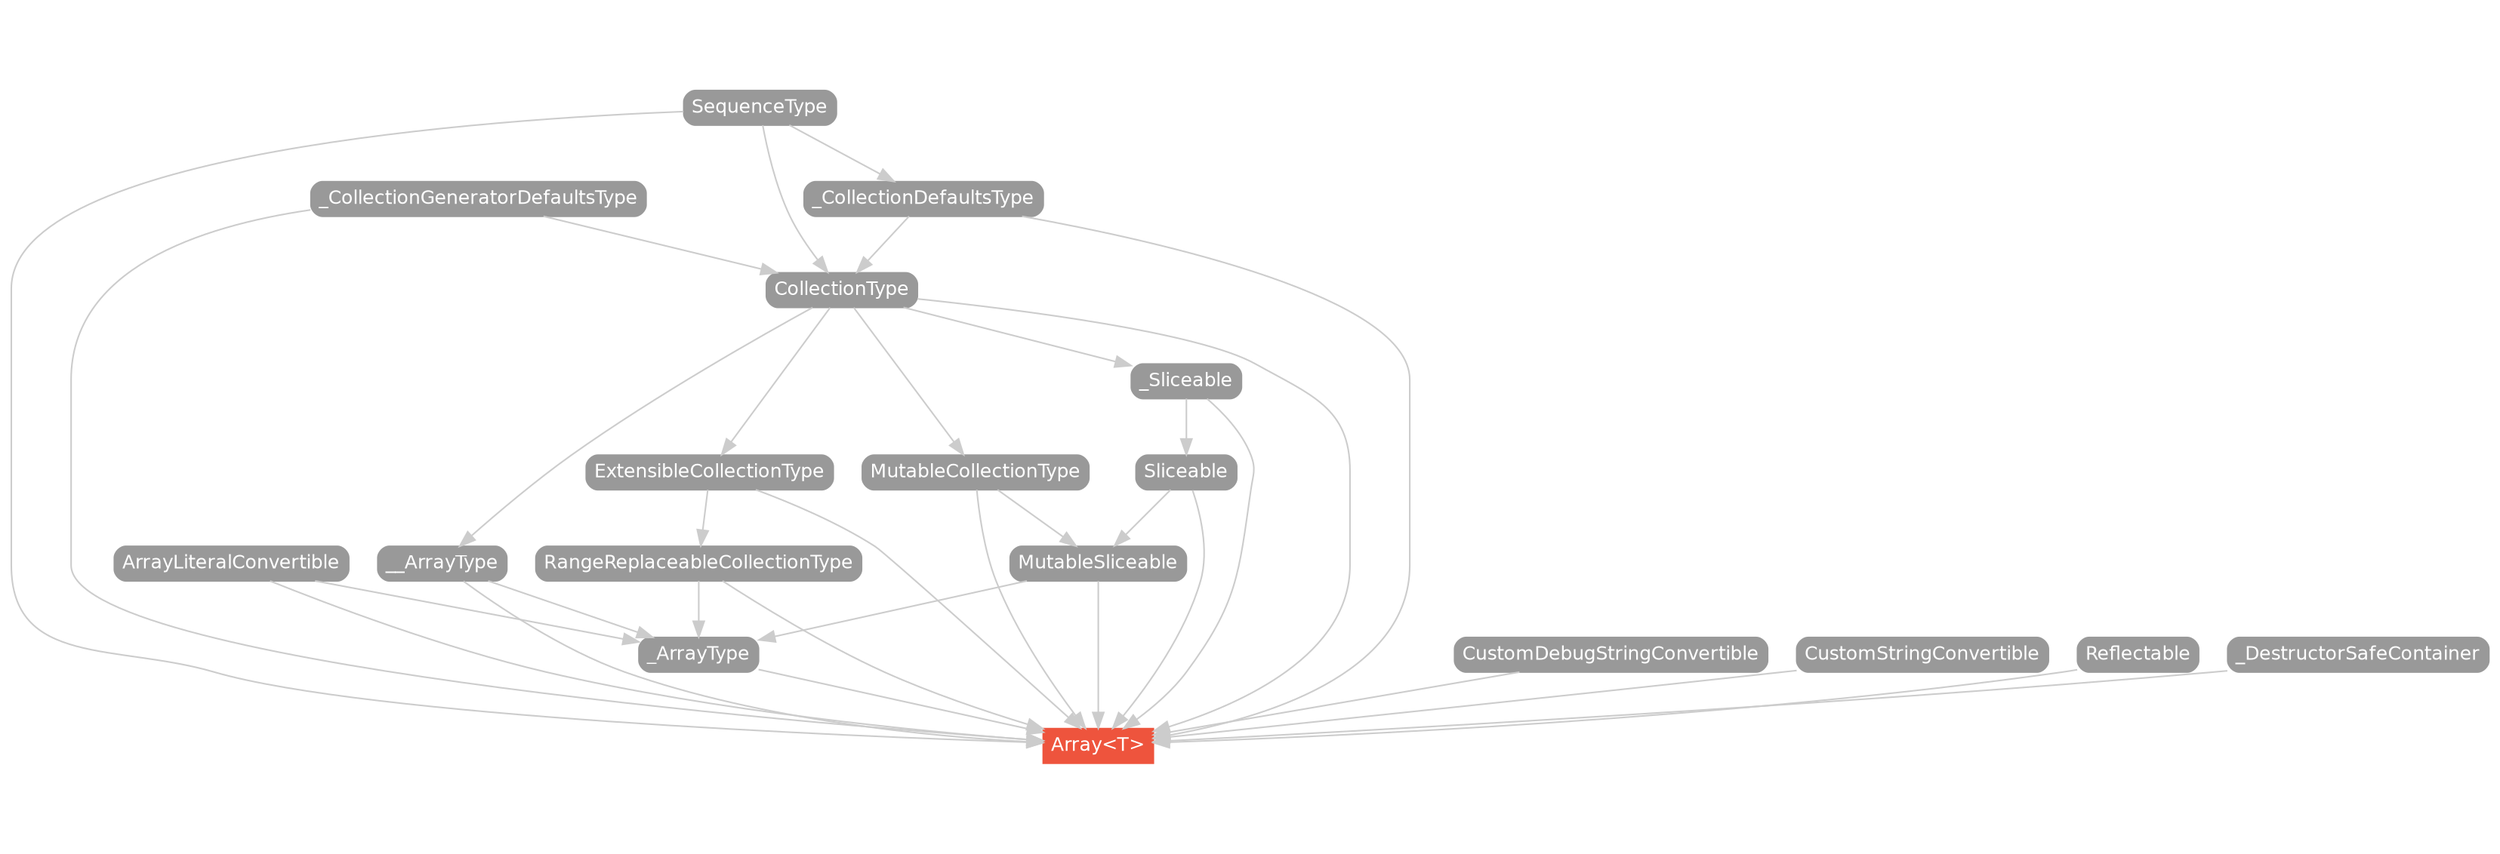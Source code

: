 strict digraph "Array<T> - Type Hierarchy - SwiftDoc.org" {
    pad="0.1,0.8"
    node [shape=box, style="filled,rounded", color="#999999", fillcolor="#999999", fontcolor=white, fontname=Helvetica, fontnames="Helvetica,sansserif", fontsize=12, margin="0.07,0.05", height="0.3"]
    edge [color="#cccccc"]
    "Array<T>" [URL="/type/Array/", style="filled", fillcolor="#ee543d", color="#ee543d"]
    "ArrayLiteralConvertible" [URL="/protocol/ArrayLiteralConvertible/"]
    "CollectionType" [URL="/protocol/CollectionType/"]
    "CustomDebugStringConvertible" [URL="/protocol/CustomDebugStringConvertible/"]
    "CustomStringConvertible" [URL="/protocol/CustomStringConvertible/"]
    "ExtensibleCollectionType" [URL="/protocol/ExtensibleCollectionType/"]
    "MutableCollectionType" [URL="/protocol/MutableCollectionType/"]
    "MutableSliceable" [URL="/protocol/MutableSliceable/"]
    "RangeReplaceableCollectionType" [URL="/protocol/RangeReplaceableCollectionType/"]
    "Reflectable" [URL="/protocol/Reflectable/"]
    "SequenceType" [URL="/protocol/SequenceType/"]
    "Sliceable" [URL="/protocol/Sliceable/"]
    "_ArrayType" [URL="/protocol/_ArrayType/"]
    "_CollectionDefaultsType" [URL="/protocol/_CollectionDefaultsType/"]
    "_CollectionGeneratorDefaultsType" [URL="/protocol/_CollectionGeneratorDefaultsType/"]
    "_DestructorSafeContainer" [URL="/protocol/_DestructorSafeContainer/"]
    "_Sliceable" [URL="/protocol/_Sliceable/"]
    "__ArrayType" [URL="/protocol/__ArrayType/"]    "CollectionType" -> "Array<T>"
    "SequenceType" -> "Array<T>"
    "_CollectionDefaultsType" -> "Array<T>"
    "_CollectionGeneratorDefaultsType" -> "Array<T>"
    "MutableCollectionType" -> "Array<T>"
    "Sliceable" -> "Array<T>"
    "_Sliceable" -> "Array<T>"
    "_DestructorSafeContainer" -> "Array<T>"
    "__ArrayType" -> "Array<T>"
    "ArrayLiteralConvertible" -> "Array<T>"
    "_ArrayType" -> "Array<T>"
    "MutableSliceable" -> "Array<T>"
    "RangeReplaceableCollectionType" -> "Array<T>"
    "ExtensibleCollectionType" -> "Array<T>"
    "Reflectable" -> "Array<T>"
    "CustomStringConvertible" -> "Array<T>"
    "CustomDebugStringConvertible" -> "Array<T>"
    "SequenceType" -> "CollectionType"
    "_CollectionDefaultsType" -> "CollectionType"
    "_CollectionGeneratorDefaultsType" -> "CollectionType"
    "SequenceType" -> "_CollectionDefaultsType"
    "SequenceType" -> "_CollectionDefaultsType"
    "CollectionType" -> "MutableCollectionType"
    "SequenceType" -> "CollectionType"
    "_CollectionDefaultsType" -> "CollectionType"
    "_CollectionGeneratorDefaultsType" -> "CollectionType"
    "SequenceType" -> "_CollectionDefaultsType"
    "_Sliceable" -> "Sliceable"
    "CollectionType" -> "_Sliceable"
    "SequenceType" -> "CollectionType"
    "_CollectionDefaultsType" -> "CollectionType"
    "_CollectionGeneratorDefaultsType" -> "CollectionType"
    "SequenceType" -> "_CollectionDefaultsType"
    "CollectionType" -> "_Sliceable"
    "SequenceType" -> "CollectionType"
    "_CollectionDefaultsType" -> "CollectionType"
    "_CollectionGeneratorDefaultsType" -> "CollectionType"
    "SequenceType" -> "_CollectionDefaultsType"
    "CollectionType" -> "__ArrayType"
    "SequenceType" -> "CollectionType"
    "_CollectionDefaultsType" -> "CollectionType"
    "_CollectionGeneratorDefaultsType" -> "CollectionType"
    "SequenceType" -> "_CollectionDefaultsType"
    "__ArrayType" -> "_ArrayType"
    "RangeReplaceableCollectionType" -> "_ArrayType"
    "MutableSliceable" -> "_ArrayType"
    "ArrayLiteralConvertible" -> "_ArrayType"
    "CollectionType" -> "__ArrayType"
    "SequenceType" -> "CollectionType"
    "_CollectionDefaultsType" -> "CollectionType"
    "_CollectionGeneratorDefaultsType" -> "CollectionType"
    "SequenceType" -> "_CollectionDefaultsType"
    "ExtensibleCollectionType" -> "RangeReplaceableCollectionType"
    "CollectionType" -> "ExtensibleCollectionType"
    "SequenceType" -> "CollectionType"
    "_CollectionDefaultsType" -> "CollectionType"
    "_CollectionGeneratorDefaultsType" -> "CollectionType"
    "SequenceType" -> "_CollectionDefaultsType"
    "Sliceable" -> "MutableSliceable"
    "MutableCollectionType" -> "MutableSliceable"
    "_Sliceable" -> "Sliceable"
    "CollectionType" -> "_Sliceable"
    "SequenceType" -> "CollectionType"
    "_CollectionDefaultsType" -> "CollectionType"
    "_CollectionGeneratorDefaultsType" -> "CollectionType"
    "SequenceType" -> "_CollectionDefaultsType"
    "CollectionType" -> "MutableCollectionType"
    "SequenceType" -> "CollectionType"
    "_CollectionDefaultsType" -> "CollectionType"
    "_CollectionGeneratorDefaultsType" -> "CollectionType"
    "SequenceType" -> "_CollectionDefaultsType"
    "Sliceable" -> "MutableSliceable"
    "MutableCollectionType" -> "MutableSliceable"
    "_Sliceable" -> "Sliceable"
    "CollectionType" -> "_Sliceable"
    "SequenceType" -> "CollectionType"
    "_CollectionDefaultsType" -> "CollectionType"
    "_CollectionGeneratorDefaultsType" -> "CollectionType"
    "SequenceType" -> "_CollectionDefaultsType"
    "CollectionType" -> "MutableCollectionType"
    "SequenceType" -> "CollectionType"
    "_CollectionDefaultsType" -> "CollectionType"
    "_CollectionGeneratorDefaultsType" -> "CollectionType"
    "SequenceType" -> "_CollectionDefaultsType"
    "ExtensibleCollectionType" -> "RangeReplaceableCollectionType"
    "CollectionType" -> "ExtensibleCollectionType"
    "SequenceType" -> "CollectionType"
    "_CollectionDefaultsType" -> "CollectionType"
    "_CollectionGeneratorDefaultsType" -> "CollectionType"
    "SequenceType" -> "_CollectionDefaultsType"
    "CollectionType" -> "ExtensibleCollectionType"
    "SequenceType" -> "CollectionType"
    "_CollectionDefaultsType" -> "CollectionType"
    "_CollectionGeneratorDefaultsType" -> "CollectionType"
    "SequenceType" -> "_CollectionDefaultsType"
    subgraph Types {
        rank = max; "Array<T>";
    }
}